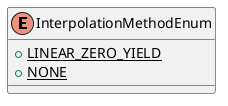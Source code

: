 @startuml

    enum InterpolationMethodEnum [[InterpolationMethodEnum.html]] {
        {static} +LINEAR_ZERO_YIELD
        {static} +NONE
    }

@enduml
